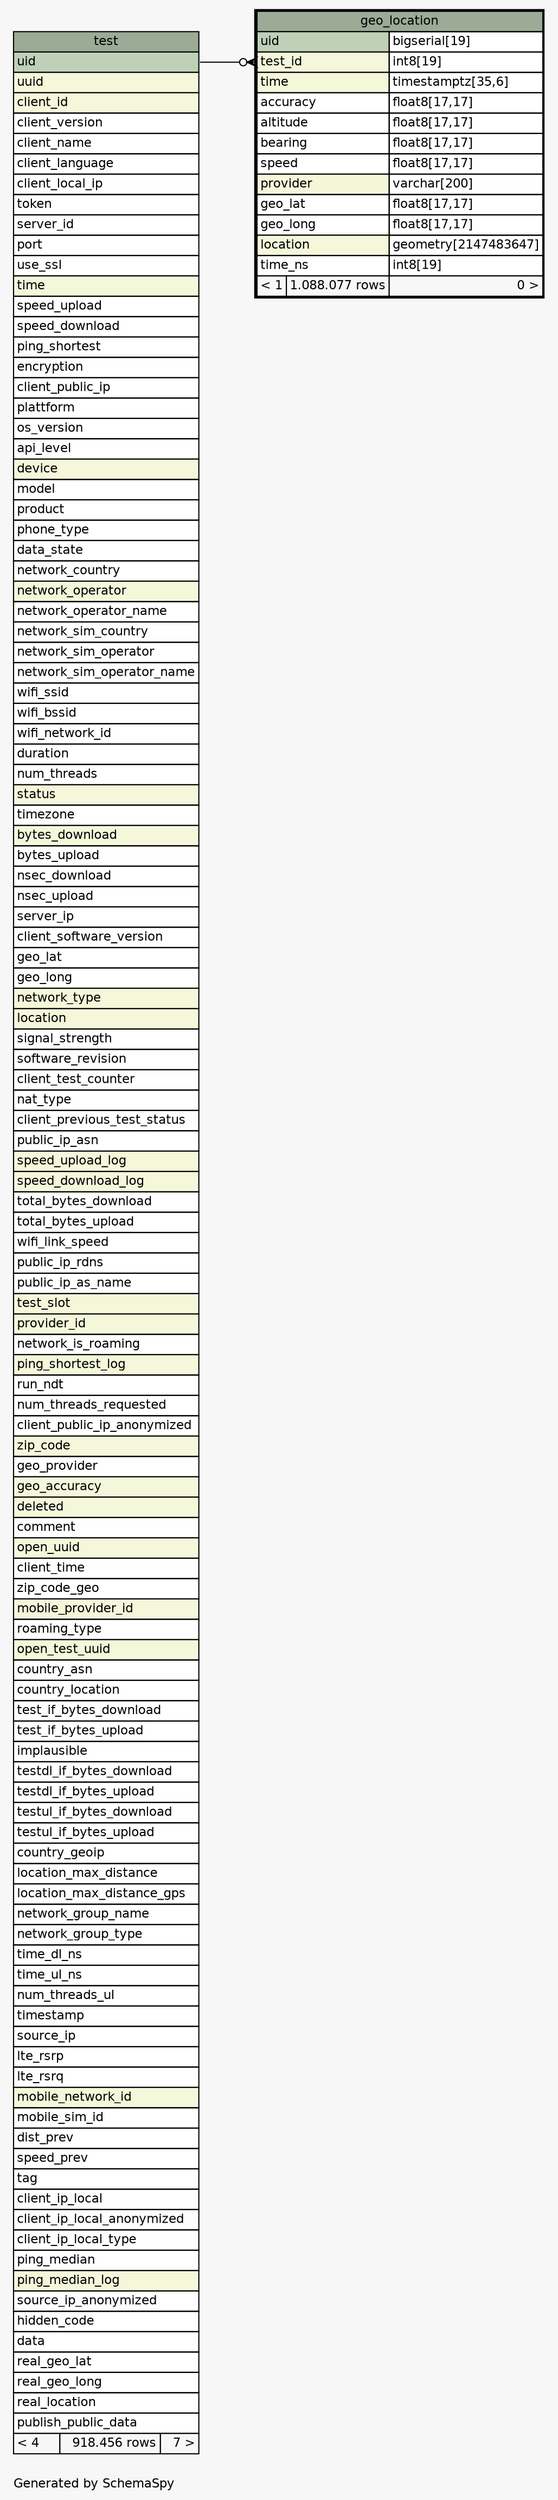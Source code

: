 // dot 2.38.0 on Windows 8 6.2
// SchemaSpy rev 590
digraph "oneDegreeRelationshipsDiagram" {
  graph [
    rankdir="RL"
    bgcolor="#f7f7f7"
    label="\nGenerated by SchemaSpy"
    labeljust="l"
    nodesep="0.18"
    ranksep="0.46"
    fontname="Helvetica"
    fontsize="11"
  ];
  node [
    fontname="Helvetica"
    fontsize="11"
    shape="plaintext"
  ];
  edge [
    arrowsize="0.8"
  ];
  "geo_location":"test_id":w -> "test":"uid":e [arrowhead=none dir=back arrowtail=crowodot];
  "geo_location" [
    label=<
    <TABLE BORDER="2" CELLBORDER="1" CELLSPACING="0" BGCOLOR="#ffffff">
      <TR><TD COLSPAN="3" BGCOLOR="#9bab96" ALIGN="CENTER">geo_location</TD></TR>
      <TR><TD PORT="uid" COLSPAN="2" BGCOLOR="#bed1b8" ALIGN="LEFT">uid</TD><TD PORT="uid.type" ALIGN="LEFT">bigserial[19]</TD></TR>
      <TR><TD PORT="test_id" COLSPAN="2" BGCOLOR="#f4f7da" ALIGN="LEFT">test_id</TD><TD PORT="test_id.type" ALIGN="LEFT">int8[19]</TD></TR>
      <TR><TD PORT="time" COLSPAN="2" BGCOLOR="#f4f7da" ALIGN="LEFT">time</TD><TD PORT="time.type" ALIGN="LEFT">timestamptz[35,6]</TD></TR>
      <TR><TD PORT="accuracy" COLSPAN="2" ALIGN="LEFT">accuracy</TD><TD PORT="accuracy.type" ALIGN="LEFT">float8[17,17]</TD></TR>
      <TR><TD PORT="altitude" COLSPAN="2" ALIGN="LEFT">altitude</TD><TD PORT="altitude.type" ALIGN="LEFT">float8[17,17]</TD></TR>
      <TR><TD PORT="bearing" COLSPAN="2" ALIGN="LEFT">bearing</TD><TD PORT="bearing.type" ALIGN="LEFT">float8[17,17]</TD></TR>
      <TR><TD PORT="speed" COLSPAN="2" ALIGN="LEFT">speed</TD><TD PORT="speed.type" ALIGN="LEFT">float8[17,17]</TD></TR>
      <TR><TD PORT="provider" COLSPAN="2" BGCOLOR="#f4f7da" ALIGN="LEFT">provider</TD><TD PORT="provider.type" ALIGN="LEFT">varchar[200]</TD></TR>
      <TR><TD PORT="geo_lat" COLSPAN="2" ALIGN="LEFT">geo_lat</TD><TD PORT="geo_lat.type" ALIGN="LEFT">float8[17,17]</TD></TR>
      <TR><TD PORT="geo_long" COLSPAN="2" ALIGN="LEFT">geo_long</TD><TD PORT="geo_long.type" ALIGN="LEFT">float8[17,17]</TD></TR>
      <TR><TD PORT="location" COLSPAN="2" BGCOLOR="#f4f7da" ALIGN="LEFT">location</TD><TD PORT="location.type" ALIGN="LEFT">geometry[2147483647]</TD></TR>
      <TR><TD PORT="time_ns" COLSPAN="2" ALIGN="LEFT">time_ns</TD><TD PORT="time_ns.type" ALIGN="LEFT">int8[19]</TD></TR>
      <TR><TD ALIGN="LEFT" BGCOLOR="#f7f7f7">&lt; 1</TD><TD ALIGN="RIGHT" BGCOLOR="#f7f7f7">1.088.077 rows</TD><TD ALIGN="RIGHT" BGCOLOR="#f7f7f7">0 &gt;</TD></TR>
    </TABLE>>
    URL="geo_location.html"
    tooltip="geo_location"
  ];
  "test" [
    label=<
    <TABLE BORDER="0" CELLBORDER="1" CELLSPACING="0" BGCOLOR="#ffffff">
      <TR><TD COLSPAN="3" BGCOLOR="#9bab96" ALIGN="CENTER">test</TD></TR>
      <TR><TD PORT="uid" COLSPAN="3" BGCOLOR="#bed1b8" ALIGN="LEFT">uid</TD></TR>
      <TR><TD PORT="uuid" COLSPAN="3" BGCOLOR="#f4f7da" ALIGN="LEFT">uuid</TD></TR>
      <TR><TD PORT="client_id" COLSPAN="3" BGCOLOR="#f4f7da" ALIGN="LEFT">client_id</TD></TR>
      <TR><TD PORT="client_version" COLSPAN="3" ALIGN="LEFT">client_version</TD></TR>
      <TR><TD PORT="client_name" COLSPAN="3" ALIGN="LEFT">client_name</TD></TR>
      <TR><TD PORT="client_language" COLSPAN="3" ALIGN="LEFT">client_language</TD></TR>
      <TR><TD PORT="client_local_ip" COLSPAN="3" ALIGN="LEFT">client_local_ip</TD></TR>
      <TR><TD PORT="token" COLSPAN="3" ALIGN="LEFT">token</TD></TR>
      <TR><TD PORT="server_id" COLSPAN="3" ALIGN="LEFT">server_id</TD></TR>
      <TR><TD PORT="port" COLSPAN="3" ALIGN="LEFT">port</TD></TR>
      <TR><TD PORT="use_ssl" COLSPAN="3" ALIGN="LEFT">use_ssl</TD></TR>
      <TR><TD PORT="time" COLSPAN="3" BGCOLOR="#f4f7da" ALIGN="LEFT">time</TD></TR>
      <TR><TD PORT="speed_upload" COLSPAN="3" ALIGN="LEFT">speed_upload</TD></TR>
      <TR><TD PORT="speed_download" COLSPAN="3" ALIGN="LEFT">speed_download</TD></TR>
      <TR><TD PORT="ping_shortest" COLSPAN="3" ALIGN="LEFT">ping_shortest</TD></TR>
      <TR><TD PORT="encryption" COLSPAN="3" ALIGN="LEFT">encryption</TD></TR>
      <TR><TD PORT="client_public_ip" COLSPAN="3" ALIGN="LEFT">client_public_ip</TD></TR>
      <TR><TD PORT="plattform" COLSPAN="3" ALIGN="LEFT">plattform</TD></TR>
      <TR><TD PORT="os_version" COLSPAN="3" ALIGN="LEFT">os_version</TD></TR>
      <TR><TD PORT="api_level" COLSPAN="3" ALIGN="LEFT">api_level</TD></TR>
      <TR><TD PORT="device" COLSPAN="3" BGCOLOR="#f4f7da" ALIGN="LEFT">device</TD></TR>
      <TR><TD PORT="model" COLSPAN="3" ALIGN="LEFT">model</TD></TR>
      <TR><TD PORT="product" COLSPAN="3" ALIGN="LEFT">product</TD></TR>
      <TR><TD PORT="phone_type" COLSPAN="3" ALIGN="LEFT">phone_type</TD></TR>
      <TR><TD PORT="data_state" COLSPAN="3" ALIGN="LEFT">data_state</TD></TR>
      <TR><TD PORT="network_country" COLSPAN="3" ALIGN="LEFT">network_country</TD></TR>
      <TR><TD PORT="network_operator" COLSPAN="3" BGCOLOR="#f4f7da" ALIGN="LEFT">network_operator</TD></TR>
      <TR><TD PORT="network_operator_name" COLSPAN="3" ALIGN="LEFT">network_operator_name</TD></TR>
      <TR><TD PORT="network_sim_country" COLSPAN="3" ALIGN="LEFT">network_sim_country</TD></TR>
      <TR><TD PORT="network_sim_operator" COLSPAN="3" ALIGN="LEFT">network_sim_operator</TD></TR>
      <TR><TD PORT="network_sim_operator_name" COLSPAN="3" ALIGN="LEFT">network_sim_operator_name</TD></TR>
      <TR><TD PORT="wifi_ssid" COLSPAN="3" ALIGN="LEFT">wifi_ssid</TD></TR>
      <TR><TD PORT="wifi_bssid" COLSPAN="3" ALIGN="LEFT">wifi_bssid</TD></TR>
      <TR><TD PORT="wifi_network_id" COLSPAN="3" ALIGN="LEFT">wifi_network_id</TD></TR>
      <TR><TD PORT="duration" COLSPAN="3" ALIGN="LEFT">duration</TD></TR>
      <TR><TD PORT="num_threads" COLSPAN="3" ALIGN="LEFT">num_threads</TD></TR>
      <TR><TD PORT="status" COLSPAN="3" BGCOLOR="#f4f7da" ALIGN="LEFT">status</TD></TR>
      <TR><TD PORT="timezone" COLSPAN="3" ALIGN="LEFT">timezone</TD></TR>
      <TR><TD PORT="bytes_download" COLSPAN="3" BGCOLOR="#f4f7da" ALIGN="LEFT">bytes_download</TD></TR>
      <TR><TD PORT="bytes_upload" COLSPAN="3" ALIGN="LEFT">bytes_upload</TD></TR>
      <TR><TD PORT="nsec_download" COLSPAN="3" ALIGN="LEFT">nsec_download</TD></TR>
      <TR><TD PORT="nsec_upload" COLSPAN="3" ALIGN="LEFT">nsec_upload</TD></TR>
      <TR><TD PORT="server_ip" COLSPAN="3" ALIGN="LEFT">server_ip</TD></TR>
      <TR><TD PORT="client_software_version" COLSPAN="3" ALIGN="LEFT">client_software_version</TD></TR>
      <TR><TD PORT="geo_lat" COLSPAN="3" ALIGN="LEFT">geo_lat</TD></TR>
      <TR><TD PORT="geo_long" COLSPAN="3" ALIGN="LEFT">geo_long</TD></TR>
      <TR><TD PORT="network_type" COLSPAN="3" BGCOLOR="#f4f7da" ALIGN="LEFT">network_type</TD></TR>
      <TR><TD PORT="location" COLSPAN="3" BGCOLOR="#f4f7da" ALIGN="LEFT">location</TD></TR>
      <TR><TD PORT="signal_strength" COLSPAN="3" ALIGN="LEFT">signal_strength</TD></TR>
      <TR><TD PORT="software_revision" COLSPAN="3" ALIGN="LEFT">software_revision</TD></TR>
      <TR><TD PORT="client_test_counter" COLSPAN="3" ALIGN="LEFT">client_test_counter</TD></TR>
      <TR><TD PORT="nat_type" COLSPAN="3" ALIGN="LEFT">nat_type</TD></TR>
      <TR><TD PORT="client_previous_test_status" COLSPAN="3" ALIGN="LEFT">client_previous_test_status</TD></TR>
      <TR><TD PORT="public_ip_asn" COLSPAN="3" ALIGN="LEFT">public_ip_asn</TD></TR>
      <TR><TD PORT="speed_upload_log" COLSPAN="3" BGCOLOR="#f4f7da" ALIGN="LEFT">speed_upload_log</TD></TR>
      <TR><TD PORT="speed_download_log" COLSPAN="3" BGCOLOR="#f4f7da" ALIGN="LEFT">speed_download_log</TD></TR>
      <TR><TD PORT="total_bytes_download" COLSPAN="3" ALIGN="LEFT">total_bytes_download</TD></TR>
      <TR><TD PORT="total_bytes_upload" COLSPAN="3" ALIGN="LEFT">total_bytes_upload</TD></TR>
      <TR><TD PORT="wifi_link_speed" COLSPAN="3" ALIGN="LEFT">wifi_link_speed</TD></TR>
      <TR><TD PORT="public_ip_rdns" COLSPAN="3" ALIGN="LEFT">public_ip_rdns</TD></TR>
      <TR><TD PORT="public_ip_as_name" COLSPAN="3" ALIGN="LEFT">public_ip_as_name</TD></TR>
      <TR><TD PORT="test_slot" COLSPAN="3" BGCOLOR="#f4f7da" ALIGN="LEFT">test_slot</TD></TR>
      <TR><TD PORT="provider_id" COLSPAN="3" BGCOLOR="#f4f7da" ALIGN="LEFT">provider_id</TD></TR>
      <TR><TD PORT="network_is_roaming" COLSPAN="3" ALIGN="LEFT">network_is_roaming</TD></TR>
      <TR><TD PORT="ping_shortest_log" COLSPAN="3" BGCOLOR="#f4f7da" ALIGN="LEFT">ping_shortest_log</TD></TR>
      <TR><TD PORT="run_ndt" COLSPAN="3" ALIGN="LEFT">run_ndt</TD></TR>
      <TR><TD PORT="num_threads_requested" COLSPAN="3" ALIGN="LEFT">num_threads_requested</TD></TR>
      <TR><TD PORT="client_public_ip_anonymized" COLSPAN="3" ALIGN="LEFT">client_public_ip_anonymized</TD></TR>
      <TR><TD PORT="zip_code" COLSPAN="3" BGCOLOR="#f4f7da" ALIGN="LEFT">zip_code</TD></TR>
      <TR><TD PORT="geo_provider" COLSPAN="3" ALIGN="LEFT">geo_provider</TD></TR>
      <TR><TD PORT="geo_accuracy" COLSPAN="3" BGCOLOR="#f4f7da" ALIGN="LEFT">geo_accuracy</TD></TR>
      <TR><TD PORT="deleted" COLSPAN="3" BGCOLOR="#f4f7da" ALIGN="LEFT">deleted</TD></TR>
      <TR><TD PORT="comment" COLSPAN="3" ALIGN="LEFT">comment</TD></TR>
      <TR><TD PORT="open_uuid" COLSPAN="3" BGCOLOR="#f4f7da" ALIGN="LEFT">open_uuid</TD></TR>
      <TR><TD PORT="client_time" COLSPAN="3" ALIGN="LEFT">client_time</TD></TR>
      <TR><TD PORT="zip_code_geo" COLSPAN="3" ALIGN="LEFT">zip_code_geo</TD></TR>
      <TR><TD PORT="mobile_provider_id" COLSPAN="3" BGCOLOR="#f4f7da" ALIGN="LEFT">mobile_provider_id</TD></TR>
      <TR><TD PORT="roaming_type" COLSPAN="3" ALIGN="LEFT">roaming_type</TD></TR>
      <TR><TD PORT="open_test_uuid" COLSPAN="3" BGCOLOR="#f4f7da" ALIGN="LEFT">open_test_uuid</TD></TR>
      <TR><TD PORT="country_asn" COLSPAN="3" ALIGN="LEFT">country_asn</TD></TR>
      <TR><TD PORT="country_location" COLSPAN="3" ALIGN="LEFT">country_location</TD></TR>
      <TR><TD PORT="test_if_bytes_download" COLSPAN="3" ALIGN="LEFT">test_if_bytes_download</TD></TR>
      <TR><TD PORT="test_if_bytes_upload" COLSPAN="3" ALIGN="LEFT">test_if_bytes_upload</TD></TR>
      <TR><TD PORT="implausible" COLSPAN="3" ALIGN="LEFT">implausible</TD></TR>
      <TR><TD PORT="testdl_if_bytes_download" COLSPAN="3" ALIGN="LEFT">testdl_if_bytes_download</TD></TR>
      <TR><TD PORT="testdl_if_bytes_upload" COLSPAN="3" ALIGN="LEFT">testdl_if_bytes_upload</TD></TR>
      <TR><TD PORT="testul_if_bytes_download" COLSPAN="3" ALIGN="LEFT">testul_if_bytes_download</TD></TR>
      <TR><TD PORT="testul_if_bytes_upload" COLSPAN="3" ALIGN="LEFT">testul_if_bytes_upload</TD></TR>
      <TR><TD PORT="country_geoip" COLSPAN="3" ALIGN="LEFT">country_geoip</TD></TR>
      <TR><TD PORT="location_max_distance" COLSPAN="3" ALIGN="LEFT">location_max_distance</TD></TR>
      <TR><TD PORT="location_max_distance_gps" COLSPAN="3" ALIGN="LEFT">location_max_distance_gps</TD></TR>
      <TR><TD PORT="network_group_name" COLSPAN="3" ALIGN="LEFT">network_group_name</TD></TR>
      <TR><TD PORT="network_group_type" COLSPAN="3" ALIGN="LEFT">network_group_type</TD></TR>
      <TR><TD PORT="time_dl_ns" COLSPAN="3" ALIGN="LEFT">time_dl_ns</TD></TR>
      <TR><TD PORT="time_ul_ns" COLSPAN="3" ALIGN="LEFT">time_ul_ns</TD></TR>
      <TR><TD PORT="num_threads_ul" COLSPAN="3" ALIGN="LEFT">num_threads_ul</TD></TR>
      <TR><TD PORT="timestamp" COLSPAN="3" ALIGN="LEFT">timestamp</TD></TR>
      <TR><TD PORT="source_ip" COLSPAN="3" ALIGN="LEFT">source_ip</TD></TR>
      <TR><TD PORT="lte_rsrp" COLSPAN="3" ALIGN="LEFT">lte_rsrp</TD></TR>
      <TR><TD PORT="lte_rsrq" COLSPAN="3" ALIGN="LEFT">lte_rsrq</TD></TR>
      <TR><TD PORT="mobile_network_id" COLSPAN="3" BGCOLOR="#f4f7da" ALIGN="LEFT">mobile_network_id</TD></TR>
      <TR><TD PORT="mobile_sim_id" COLSPAN="3" ALIGN="LEFT">mobile_sim_id</TD></TR>
      <TR><TD PORT="dist_prev" COLSPAN="3" ALIGN="LEFT">dist_prev</TD></TR>
      <TR><TD PORT="speed_prev" COLSPAN="3" ALIGN="LEFT">speed_prev</TD></TR>
      <TR><TD PORT="tag" COLSPAN="3" ALIGN="LEFT">tag</TD></TR>
      <TR><TD PORT="client_ip_local" COLSPAN="3" ALIGN="LEFT">client_ip_local</TD></TR>
      <TR><TD PORT="client_ip_local_anonymized" COLSPAN="3" ALIGN="LEFT">client_ip_local_anonymized</TD></TR>
      <TR><TD PORT="client_ip_local_type" COLSPAN="3" ALIGN="LEFT">client_ip_local_type</TD></TR>
      <TR><TD PORT="ping_median" COLSPAN="3" ALIGN="LEFT">ping_median</TD></TR>
      <TR><TD PORT="ping_median_log" COLSPAN="3" BGCOLOR="#f4f7da" ALIGN="LEFT">ping_median_log</TD></TR>
      <TR><TD PORT="source_ip_anonymized" COLSPAN="3" ALIGN="LEFT">source_ip_anonymized</TD></TR>
      <TR><TD PORT="hidden_code" COLSPAN="3" ALIGN="LEFT">hidden_code</TD></TR>
      <TR><TD PORT="data" COLSPAN="3" ALIGN="LEFT">data</TD></TR>
      <TR><TD PORT="real_geo_lat" COLSPAN="3" ALIGN="LEFT">real_geo_lat</TD></TR>
      <TR><TD PORT="real_geo_long" COLSPAN="3" ALIGN="LEFT">real_geo_long</TD></TR>
      <TR><TD PORT="real_location" COLSPAN="3" ALIGN="LEFT">real_location</TD></TR>
      <TR><TD PORT="publish_public_data" COLSPAN="3" ALIGN="LEFT">publish_public_data</TD></TR>
      <TR><TD ALIGN="LEFT" BGCOLOR="#f7f7f7">&lt; 4</TD><TD ALIGN="RIGHT" BGCOLOR="#f7f7f7">918.456 rows</TD><TD ALIGN="RIGHT" BGCOLOR="#f7f7f7">7 &gt;</TD></TR>
    </TABLE>>
    URL="test.html"
    tooltip="test"
  ];
}
